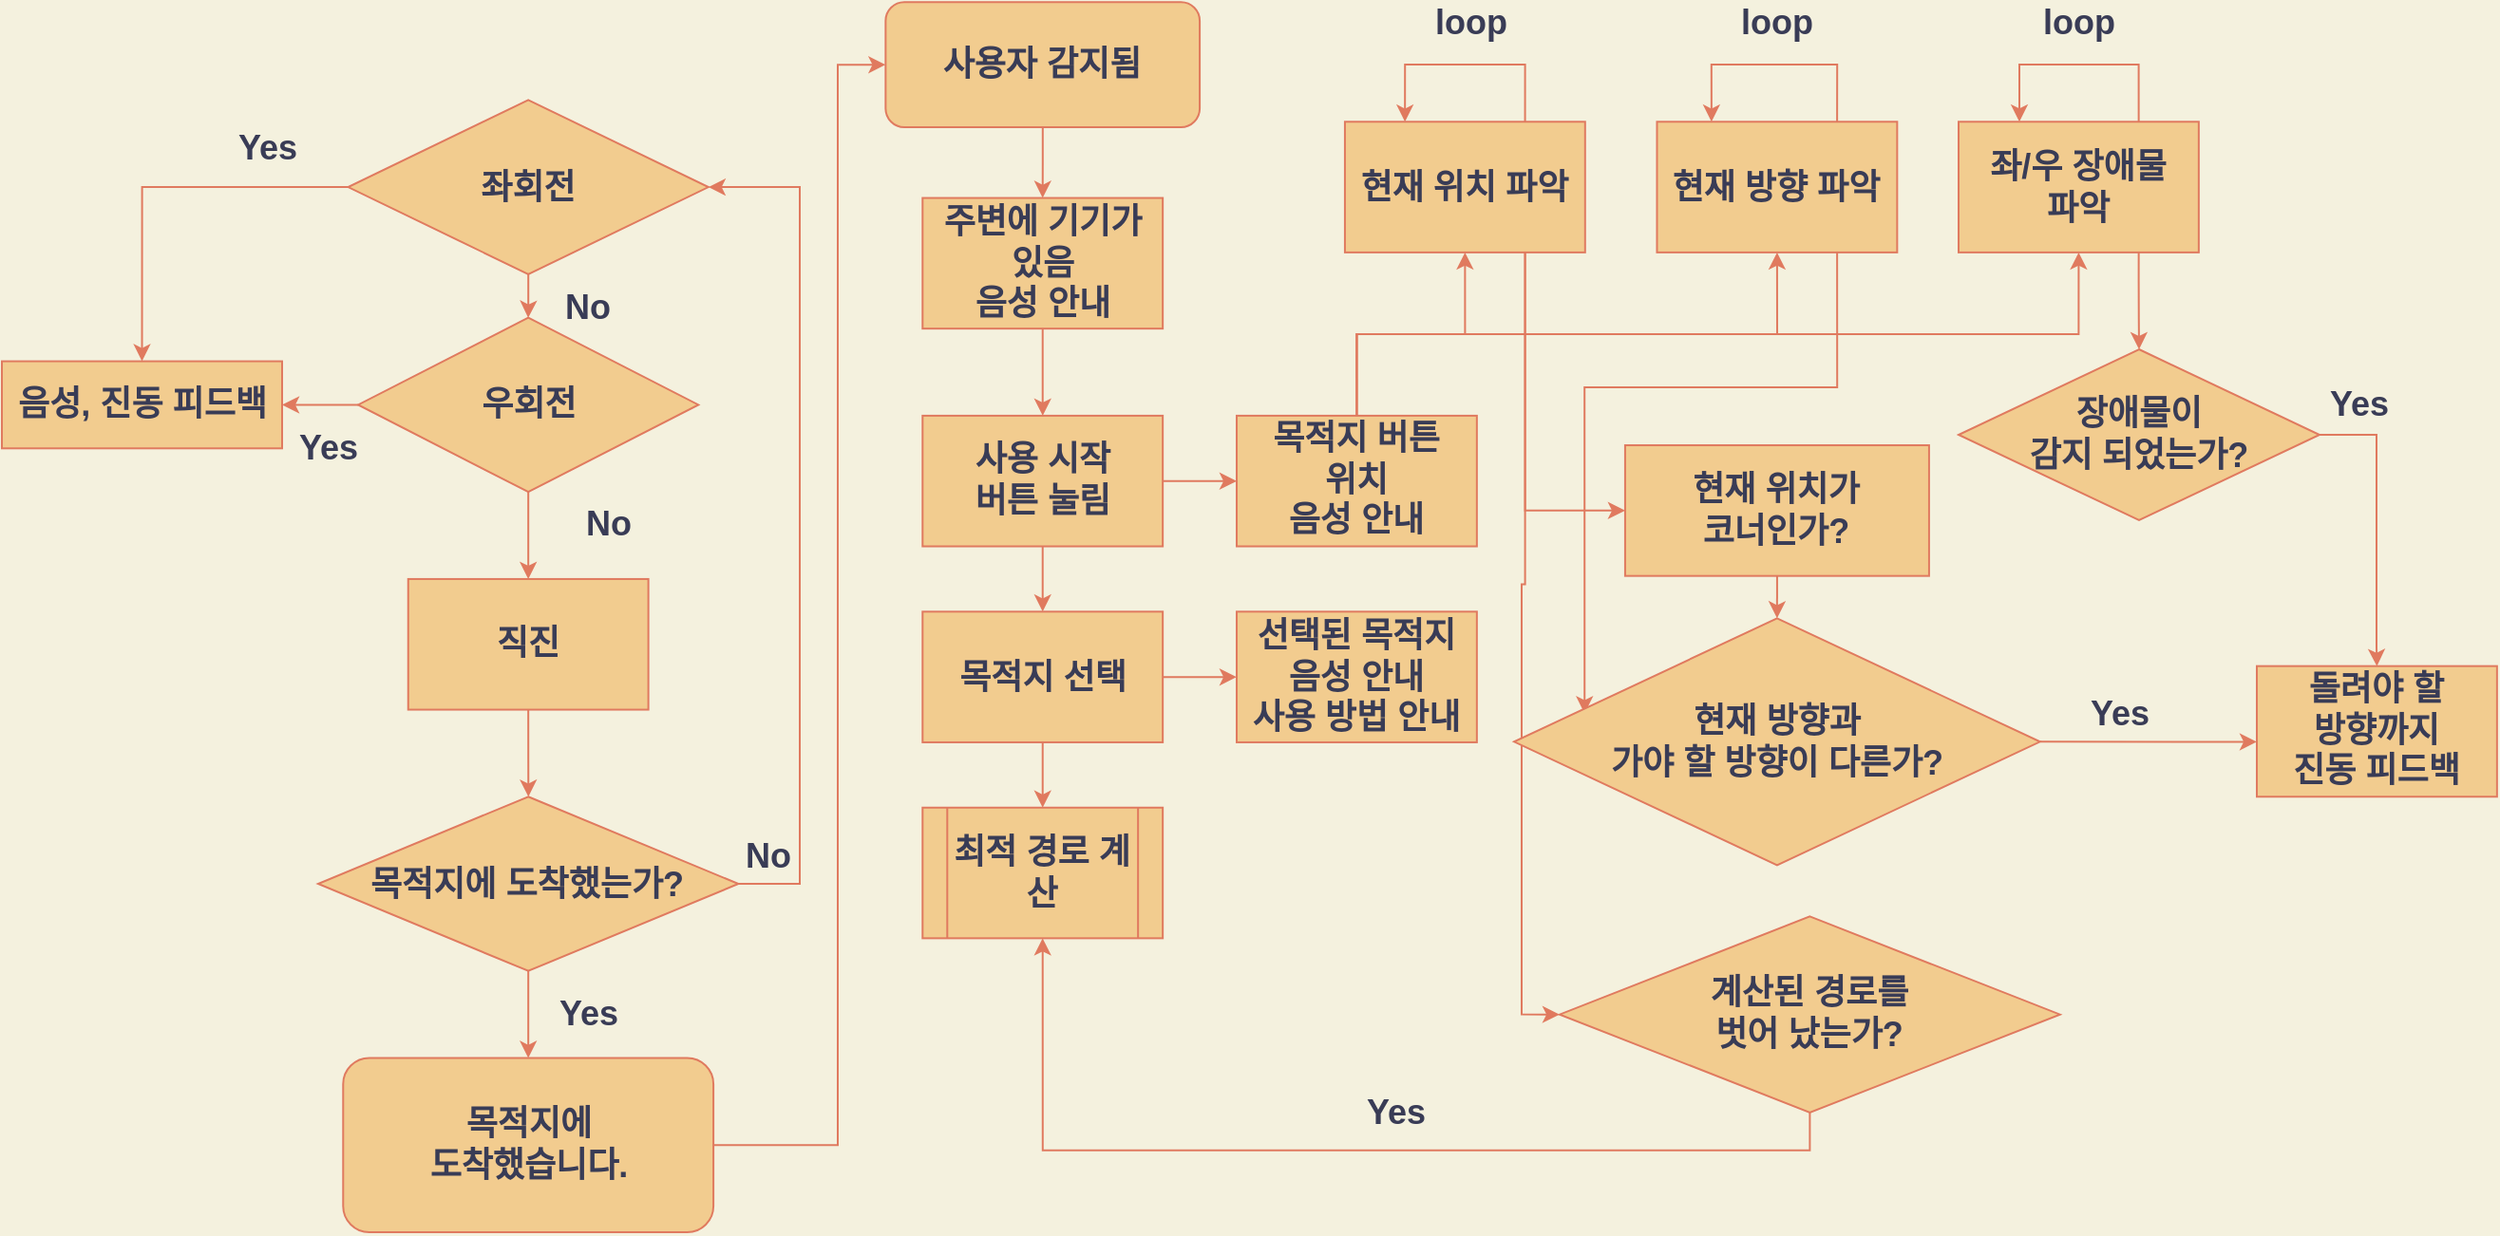 <mxfile version="18.1.1" type="github">
  <diagram id="C5RBs43oDa-KdzZeNtuy" name="Page-1">
    <mxGraphModel dx="2782" dy="2262" grid="1" gridSize="10" guides="1" tooltips="1" connect="1" arrows="1" fold="1" page="1" pageScale="1" pageWidth="827" pageHeight="1169" background="#F4F1DE" math="0" shadow="0">
      <root>
        <mxCell id="WIyWlLk6GJQsqaUBKTNV-0" />
        <mxCell id="WIyWlLk6GJQsqaUBKTNV-1" parent="WIyWlLk6GJQsqaUBKTNV-0" />
        <mxCell id="WIyWlLk6GJQsqaUBKTNV-3" value="사용자 감지됨" style="rounded=1;whiteSpace=wrap;html=1;fontSize=18;glass=0;strokeWidth=1;shadow=0;fillColor=#F2CC8F;strokeColor=#E07A5F;fontColor=#393C56;fontStyle=1;verticalAlign=middle;horizontal=1;" parent="WIyWlLk6GJQsqaUBKTNV-1" vertex="1">
          <mxGeometry x="105.18" y="-22.87" width="165.36" height="65.87" as="geometry" />
        </mxCell>
        <mxCell id="w0Yd1vq2z6F1_iMxDuXJ-2" value="사용 시작&lt;br style=&quot;font-size: 18px;&quot;&gt;버튼 눌림" style="rounded=0;whiteSpace=wrap;html=1;fillColor=#F2CC8F;strokeColor=#E07A5F;fontColor=#393C56;fontStyle=1;fontSize=18;verticalAlign=middle;horizontal=1;" parent="WIyWlLk6GJQsqaUBKTNV-1" vertex="1">
          <mxGeometry x="124.643" y="194.954" width="126.429" height="68.807" as="geometry" />
        </mxCell>
        <mxCell id="w0Yd1vq2z6F1_iMxDuXJ-4" value="목적지 선택" style="rounded=0;whiteSpace=wrap;html=1;fillColor=#F2CC8F;strokeColor=#E07A5F;fontColor=#393C56;fontStyle=1;fontSize=18;verticalAlign=middle;horizontal=1;" parent="WIyWlLk6GJQsqaUBKTNV-1" vertex="1">
          <mxGeometry x="124.643" y="298.165" width="126.429" height="68.807" as="geometry" />
        </mxCell>
        <mxCell id="w0Yd1vq2z6F1_iMxDuXJ-32" style="edgeStyle=orthogonalEdgeStyle;rounded=0;orthogonalLoop=1;jettySize=auto;html=1;exitX=0.5;exitY=1;exitDx=0;exitDy=0;entryX=0.5;entryY=0;entryDx=0;entryDy=0;strokeColor=#E07A5F;fontColor=#393C56;fontStyle=1;fontSize=18;verticalAlign=middle;horizontal=1;labelBackgroundColor=#F4F1DE;" parent="WIyWlLk6GJQsqaUBKTNV-1" source="w0Yd1vq2z6F1_iMxDuXJ-2" target="w0Yd1vq2z6F1_iMxDuXJ-4" edge="1">
          <mxGeometry relative="1" as="geometry" />
        </mxCell>
        <mxCell id="w0Yd1vq2z6F1_iMxDuXJ-6" value="최적 경로 계산" style="shape=process;whiteSpace=wrap;html=1;backgroundOutline=1;fillColor=#F2CC8F;strokeColor=#E07A5F;fontColor=#393C56;fontStyle=1;fontSize=18;verticalAlign=middle;horizontal=1;" parent="WIyWlLk6GJQsqaUBKTNV-1" vertex="1">
          <mxGeometry x="124.643" y="401.376" width="126.429" height="68.807" as="geometry" />
        </mxCell>
        <mxCell id="w0Yd1vq2z6F1_iMxDuXJ-34" style="edgeStyle=orthogonalEdgeStyle;rounded=0;orthogonalLoop=1;jettySize=auto;html=1;exitX=0.5;exitY=1;exitDx=0;exitDy=0;entryX=0.5;entryY=0;entryDx=0;entryDy=0;strokeColor=#E07A5F;fontColor=#393C56;fontStyle=1;fontSize=18;verticalAlign=middle;horizontal=1;labelBackgroundColor=#F4F1DE;" parent="WIyWlLk6GJQsqaUBKTNV-1" source="w0Yd1vq2z6F1_iMxDuXJ-4" target="w0Yd1vq2z6F1_iMxDuXJ-6" edge="1">
          <mxGeometry relative="1" as="geometry" />
        </mxCell>
        <mxCell id="w0Yd1vq2z6F1_iMxDuXJ-26" value="" style="edgeStyle=orthogonalEdgeStyle;rounded=0;orthogonalLoop=1;jettySize=auto;html=1;strokeColor=#E07A5F;fontColor=#393C56;fontStyle=1;fontSize=18;verticalAlign=middle;horizontal=1;labelBackgroundColor=#F4F1DE;" parent="WIyWlLk6GJQsqaUBKTNV-1" source="w0Yd1vq2z6F1_iMxDuXJ-23" target="w0Yd1vq2z6F1_iMxDuXJ-2" edge="1">
          <mxGeometry relative="1" as="geometry" />
        </mxCell>
        <mxCell id="w0Yd1vq2z6F1_iMxDuXJ-23" value="주변에 기기가 있음&lt;br style=&quot;font-size: 18px;&quot;&gt;음성 안내" style="rounded=0;whiteSpace=wrap;html=1;fillColor=#F2CC8F;strokeColor=#E07A5F;fontColor=#393C56;fontStyle=1;fontSize=18;verticalAlign=middle;horizontal=1;" parent="WIyWlLk6GJQsqaUBKTNV-1" vertex="1">
          <mxGeometry x="124.643" y="80.275" width="126.429" height="68.807" as="geometry" />
        </mxCell>
        <mxCell id="w0Yd1vq2z6F1_iMxDuXJ-22" value="" style="edgeStyle=orthogonalEdgeStyle;rounded=0;orthogonalLoop=1;jettySize=auto;html=1;entryX=0.5;entryY=0;entryDx=0;entryDy=0;strokeColor=#E07A5F;fontColor=#393C56;fontStyle=1;fontSize=18;verticalAlign=middle;horizontal=1;labelBackgroundColor=#F4F1DE;" parent="WIyWlLk6GJQsqaUBKTNV-1" source="WIyWlLk6GJQsqaUBKTNV-3" target="w0Yd1vq2z6F1_iMxDuXJ-23" edge="1">
          <mxGeometry relative="1" as="geometry">
            <mxPoint x="187.857" y="91.743" as="targetPoint" />
          </mxGeometry>
        </mxCell>
        <mxCell id="cZUZvH5OgQYUb_iR2aVf-11" style="edgeStyle=orthogonalEdgeStyle;rounded=0;orthogonalLoop=1;jettySize=auto;html=1;exitX=0.5;exitY=0;exitDx=0;exitDy=0;entryX=0.5;entryY=1;entryDx=0;entryDy=0;fontSize=18;labelBackgroundColor=#F4F1DE;strokeColor=#E07A5F;fontColor=#393C56;" parent="WIyWlLk6GJQsqaUBKTNV-1" source="w0Yd1vq2z6F1_iMxDuXJ-27" target="w0Yd1vq2z6F1_iMxDuXJ-35" edge="1">
          <mxGeometry relative="1" as="geometry" />
        </mxCell>
        <mxCell id="cZUZvH5OgQYUb_iR2aVf-16" style="edgeStyle=orthogonalEdgeStyle;rounded=0;orthogonalLoop=1;jettySize=auto;html=1;exitX=0.5;exitY=0;exitDx=0;exitDy=0;entryX=0.5;entryY=1;entryDx=0;entryDy=0;fontSize=18;labelBackgroundColor=#F4F1DE;strokeColor=#E07A5F;fontColor=#393C56;" parent="WIyWlLk6GJQsqaUBKTNV-1" source="w0Yd1vq2z6F1_iMxDuXJ-27" target="w0Yd1vq2z6F1_iMxDuXJ-37" edge="1">
          <mxGeometry relative="1" as="geometry" />
        </mxCell>
        <mxCell id="h-84ElggEFyVxn3MbFTl-1" style="edgeStyle=orthogonalEdgeStyle;rounded=0;orthogonalLoop=1;jettySize=auto;html=1;exitX=0.5;exitY=0;exitDx=0;exitDy=0;entryX=0.5;entryY=1;entryDx=0;entryDy=0;labelBackgroundColor=#F4F1DE;strokeColor=#E07A5F;fontColor=#393C56;" edge="1" parent="WIyWlLk6GJQsqaUBKTNV-1" source="w0Yd1vq2z6F1_iMxDuXJ-27" target="h-84ElggEFyVxn3MbFTl-0">
          <mxGeometry relative="1" as="geometry" />
        </mxCell>
        <mxCell id="w0Yd1vq2z6F1_iMxDuXJ-27" value="목적지 버튼&lt;br&gt;위치&lt;br style=&quot;font-size: 18px;&quot;&gt;음성 안내" style="whiteSpace=wrap;html=1;rounded=0;fillColor=#F2CC8F;strokeColor=#E07A5F;fontColor=#393C56;fontStyle=1;fontSize=18;verticalAlign=middle;horizontal=1;" parent="WIyWlLk6GJQsqaUBKTNV-1" vertex="1">
          <mxGeometry x="289.994" y="194.954" width="126.429" height="68.807" as="geometry" />
        </mxCell>
        <mxCell id="w0Yd1vq2z6F1_iMxDuXJ-28" value="" style="edgeStyle=orthogonalEdgeStyle;rounded=0;orthogonalLoop=1;jettySize=auto;html=1;strokeColor=#E07A5F;fontColor=#393C56;fontStyle=1;fontSize=18;verticalAlign=middle;horizontal=1;labelBackgroundColor=#F4F1DE;" parent="WIyWlLk6GJQsqaUBKTNV-1" source="w0Yd1vq2z6F1_iMxDuXJ-2" target="w0Yd1vq2z6F1_iMxDuXJ-27" edge="1">
          <mxGeometry relative="1" as="geometry">
            <Array as="points">
              <mxPoint x="280" y="230" />
              <mxPoint x="280" y="230" />
            </Array>
          </mxGeometry>
        </mxCell>
        <mxCell id="w0Yd1vq2z6F1_iMxDuXJ-30" value="선택된 목적지&lt;br style=&quot;font-size: 18px;&quot;&gt;음성 안내&lt;br style=&quot;font-size: 18px;&quot;&gt;사용 방법 안내" style="whiteSpace=wrap;html=1;rounded=0;fillColor=#F2CC8F;strokeColor=#E07A5F;fontColor=#393C56;fontStyle=1;fontSize=18;verticalAlign=middle;horizontal=1;" parent="WIyWlLk6GJQsqaUBKTNV-1" vertex="1">
          <mxGeometry x="289.994" y="298.165" width="126.429" height="68.807" as="geometry" />
        </mxCell>
        <mxCell id="w0Yd1vq2z6F1_iMxDuXJ-33" style="edgeStyle=orthogonalEdgeStyle;rounded=0;orthogonalLoop=1;jettySize=auto;html=1;entryX=0;entryY=0.5;entryDx=0;entryDy=0;strokeColor=#E07A5F;fontColor=#393C56;fontStyle=1;fontSize=18;verticalAlign=middle;horizontal=1;labelBackgroundColor=#F4F1DE;" parent="WIyWlLk6GJQsqaUBKTNV-1" source="w0Yd1vq2z6F1_iMxDuXJ-4" target="w0Yd1vq2z6F1_iMxDuXJ-30" edge="1">
          <mxGeometry relative="1" as="geometry" />
        </mxCell>
        <mxCell id="cZUZvH5OgQYUb_iR2aVf-14" style="edgeStyle=orthogonalEdgeStyle;rounded=0;orthogonalLoop=1;jettySize=auto;html=1;exitX=0.75;exitY=0;exitDx=0;exitDy=0;fontSize=18;entryX=0.25;entryY=0;entryDx=0;entryDy=0;labelBackgroundColor=#F4F1DE;strokeColor=#E07A5F;fontColor=#393C56;" parent="WIyWlLk6GJQsqaUBKTNV-1" source="w0Yd1vq2z6F1_iMxDuXJ-35" target="w0Yd1vq2z6F1_iMxDuXJ-35" edge="1">
          <mxGeometry relative="1" as="geometry">
            <mxPoint x="380" y="30" as="targetPoint" />
            <Array as="points">
              <mxPoint x="442" y="10" />
              <mxPoint x="379" y="10" />
            </Array>
          </mxGeometry>
        </mxCell>
        <mxCell id="cZUZvH5OgQYUb_iR2aVf-20" style="edgeStyle=orthogonalEdgeStyle;rounded=0;orthogonalLoop=1;jettySize=auto;html=1;exitX=0.75;exitY=1;exitDx=0;exitDy=0;entryX=0;entryY=0.5;entryDx=0;entryDy=0;fontSize=18;strokeColor=#E07A5F;labelBackgroundColor=#F4F1DE;fontColor=#393C56;" parent="WIyWlLk6GJQsqaUBKTNV-1" source="w0Yd1vq2z6F1_iMxDuXJ-35" target="cZUZvH5OgQYUb_iR2aVf-4" edge="1">
          <mxGeometry relative="1" as="geometry" />
        </mxCell>
        <mxCell id="cZUZvH5OgQYUb_iR2aVf-24" style="edgeStyle=orthogonalEdgeStyle;rounded=0;orthogonalLoop=1;jettySize=auto;html=1;exitX=0.75;exitY=1;exitDx=0;exitDy=0;entryX=0;entryY=0.5;entryDx=0;entryDy=0;fontSize=18;strokeColor=#E07A5F;labelBackgroundColor=#F4F1DE;fontColor=#393C56;" parent="WIyWlLk6GJQsqaUBKTNV-1" source="w0Yd1vq2z6F1_iMxDuXJ-35" target="w0Yd1vq2z6F1_iMxDuXJ-47" edge="1">
          <mxGeometry relative="1" as="geometry" />
        </mxCell>
        <mxCell id="w0Yd1vq2z6F1_iMxDuXJ-35" value="현재 위치 파악" style="whiteSpace=wrap;html=1;rounded=0;fillColor=#F2CC8F;strokeColor=#E07A5F;fontColor=#393C56;fontStyle=1;fontSize=18;verticalAlign=middle;horizontal=1;" parent="WIyWlLk6GJQsqaUBKTNV-1" vertex="1">
          <mxGeometry x="346.969" y="40.137" width="126.429" height="68.807" as="geometry" />
        </mxCell>
        <mxCell id="cZUZvH5OgQYUb_iR2aVf-17" style="edgeStyle=orthogonalEdgeStyle;rounded=0;orthogonalLoop=1;jettySize=auto;html=1;exitX=0.75;exitY=0;exitDx=0;exitDy=0;fontSize=18;entryX=0.227;entryY=0;entryDx=0;entryDy=0;entryPerimeter=0;labelBackgroundColor=#F4F1DE;strokeColor=#E07A5F;fontColor=#393C56;" parent="WIyWlLk6GJQsqaUBKTNV-1" source="w0Yd1vq2z6F1_iMxDuXJ-37" target="w0Yd1vq2z6F1_iMxDuXJ-37" edge="1">
          <mxGeometry relative="1" as="geometry">
            <mxPoint x="540" y="30" as="targetPoint" />
            <Array as="points">
              <mxPoint x="606" y="10" />
              <mxPoint x="540" y="10" />
            </Array>
          </mxGeometry>
        </mxCell>
        <mxCell id="cZUZvH5OgQYUb_iR2aVf-21" style="edgeStyle=orthogonalEdgeStyle;rounded=0;orthogonalLoop=1;jettySize=auto;html=1;exitX=0.75;exitY=1;exitDx=0;exitDy=0;entryX=0.134;entryY=0.385;entryDx=0;entryDy=0;entryPerimeter=0;fontSize=18;strokeColor=#E07A5F;labelBackgroundColor=#F4F1DE;fontColor=#393C56;" parent="WIyWlLk6GJQsqaUBKTNV-1" source="w0Yd1vq2z6F1_iMxDuXJ-37" target="w0Yd1vq2z6F1_iMxDuXJ-55" edge="1">
          <mxGeometry relative="1" as="geometry">
            <Array as="points">
              <mxPoint x="606" y="180" />
              <mxPoint x="473" y="180" />
            </Array>
          </mxGeometry>
        </mxCell>
        <mxCell id="w0Yd1vq2z6F1_iMxDuXJ-37" value="현재 방향 파악" style="whiteSpace=wrap;html=1;rounded=0;fillColor=#F2CC8F;strokeColor=#E07A5F;fontColor=#393C56;fontStyle=1;fontSize=18;verticalAlign=middle;horizontal=1;" parent="WIyWlLk6GJQsqaUBKTNV-1" vertex="1">
          <mxGeometry x="511.239" y="40.134" width="126.429" height="68.807" as="geometry" />
        </mxCell>
        <mxCell id="w0Yd1vq2z6F1_iMxDuXJ-42" value="loop" style="text;html=1;strokeColor=none;fillColor=none;align=center;verticalAlign=middle;whiteSpace=wrap;rounded=0;fontColor=#393C56;fontStyle=1;fontSize=18;horizontal=1;" parent="WIyWlLk6GJQsqaUBKTNV-1" vertex="1">
          <mxGeometry x="542.85" y="-23.001" width="63.214" height="22.936" as="geometry" />
        </mxCell>
        <mxCell id="cZUZvH5OgQYUb_iR2aVf-25" style="edgeStyle=orthogonalEdgeStyle;rounded=0;orthogonalLoop=1;jettySize=auto;html=1;exitX=0.5;exitY=1;exitDx=0;exitDy=0;entryX=0.5;entryY=1;entryDx=0;entryDy=0;fontSize=18;strokeColor=#E07A5F;labelBackgroundColor=#F4F1DE;fontColor=#393C56;" parent="WIyWlLk6GJQsqaUBKTNV-1" source="w0Yd1vq2z6F1_iMxDuXJ-47" target="w0Yd1vq2z6F1_iMxDuXJ-6" edge="1">
          <mxGeometry relative="1" as="geometry" />
        </mxCell>
        <mxCell id="w0Yd1vq2z6F1_iMxDuXJ-47" value="계산된 경로를&lt;br style=&quot;font-size: 18px;&quot;&gt;벗어 났는가?" style="rhombus;whiteSpace=wrap;html=1;fillColor=#F2CC8F;strokeColor=#E07A5F;fontColor=#393C56;fontStyle=1;fontSize=18;verticalAlign=middle;horizontal=1;" parent="WIyWlLk6GJQsqaUBKTNV-1" vertex="1">
          <mxGeometry x="460.003" y="458.714" width="263.393" height="103.211" as="geometry" />
        </mxCell>
        <mxCell id="w0Yd1vq2z6F1_iMxDuXJ-55" value="현재 방향과&lt;br style=&quot;font-size: 18px;&quot;&gt;가야 할 방향이 다른가?" style="rhombus;whiteSpace=wrap;html=1;fillColor=#F2CC8F;strokeColor=#E07A5F;fontColor=#393C56;fontStyle=1;fontSize=18;verticalAlign=middle;horizontal=1;" parent="WIyWlLk6GJQsqaUBKTNV-1" vertex="1">
          <mxGeometry x="436.03" y="301.67" width="276.85" height="130" as="geometry" />
        </mxCell>
        <mxCell id="w0Yd1vq2z6F1_iMxDuXJ-58" value="돌려야 할&lt;br&gt;방향까지&lt;br style=&quot;font-size: 18px;&quot;&gt;진동 피드백" style="whiteSpace=wrap;html=1;fillColor=#F2CC8F;strokeColor=#E07A5F;fontColor=#393C56;fontStyle=1;fontSize=18;verticalAlign=middle;horizontal=1;" parent="WIyWlLk6GJQsqaUBKTNV-1" vertex="1">
          <mxGeometry x="827.001" y="326.83" width="126.429" height="68.807" as="geometry" />
        </mxCell>
        <mxCell id="w0Yd1vq2z6F1_iMxDuXJ-60" value="좌회전" style="rhombus;whiteSpace=wrap;html=1;fillColor=#F2CC8F;strokeColor=#E07A5F;fontColor=#393C56;fontStyle=1;fontSize=18;verticalAlign=middle;horizontal=1;" parent="WIyWlLk6GJQsqaUBKTNV-1" vertex="1">
          <mxGeometry x="-177.732" y="28.67" width="189.643" height="91.743" as="geometry" />
        </mxCell>
        <mxCell id="w0Yd1vq2z6F1_iMxDuXJ-59" value="" style="edgeStyle=orthogonalEdgeStyle;rounded=0;orthogonalLoop=1;jettySize=auto;html=1;strokeColor=#E07A5F;fontColor=#393C56;fontStyle=1;fontSize=18;verticalAlign=middle;horizontal=1;labelBackgroundColor=#F4F1DE;exitX=1;exitY=0.5;exitDx=0;exitDy=0;" parent="WIyWlLk6GJQsqaUBKTNV-1" source="w0Yd1vq2z6F1_iMxDuXJ-55" target="w0Yd1vq2z6F1_iMxDuXJ-58" edge="1">
          <mxGeometry relative="1" as="geometry">
            <Array as="points">
              <mxPoint x="790" y="367" />
              <mxPoint x="790" y="367" />
            </Array>
          </mxGeometry>
        </mxCell>
        <mxCell id="w0Yd1vq2z6F1_iMxDuXJ-63" value="우회전" style="rhombus;whiteSpace=wrap;html=1;fillColor=#F2CC8F;strokeColor=#E07A5F;fontColor=#393C56;fontStyle=1;fontSize=18;verticalAlign=middle;horizontal=1;" parent="WIyWlLk6GJQsqaUBKTNV-1" vertex="1">
          <mxGeometry x="-172.464" y="143.349" width="179.107" height="91.743" as="geometry" />
        </mxCell>
        <mxCell id="w0Yd1vq2z6F1_iMxDuXJ-64" value="" style="edgeStyle=orthogonalEdgeStyle;rounded=0;orthogonalLoop=1;jettySize=auto;html=1;strokeColor=#E07A5F;fontColor=#393C56;fontStyle=1;fontSize=18;verticalAlign=middle;horizontal=1;labelBackgroundColor=#F4F1DE;" parent="WIyWlLk6GJQsqaUBKTNV-1" source="w0Yd1vq2z6F1_iMxDuXJ-60" target="w0Yd1vq2z6F1_iMxDuXJ-63" edge="1">
          <mxGeometry relative="1" as="geometry" />
        </mxCell>
        <mxCell id="w0Yd1vq2z6F1_iMxDuXJ-74" style="edgeStyle=orthogonalEdgeStyle;rounded=0;orthogonalLoop=1;jettySize=auto;html=1;exitX=0;exitY=0.5;exitDx=0;exitDy=0;strokeColor=#E07A5F;fontColor=#393C56;fontStyle=1;fontSize=18;verticalAlign=middle;horizontal=1;labelBackgroundColor=#F4F1DE;" parent="WIyWlLk6GJQsqaUBKTNV-1" edge="1">
          <mxGeometry relative="1" as="geometry">
            <mxPoint x="-178.435" y="303.517" as="targetPoint" />
            <mxPoint x="-177.732" y="303.899" as="sourcePoint" />
          </mxGeometry>
        </mxCell>
        <mxCell id="w0Yd1vq2z6F1_iMxDuXJ-67" value="No" style="text;html=1;strokeColor=none;fillColor=none;align=center;verticalAlign=middle;whiteSpace=wrap;rounded=0;fontColor=#393C56;fontStyle=1;fontSize=18;horizontal=1;" parent="WIyWlLk6GJQsqaUBKTNV-1" vertex="1">
          <mxGeometry x="-82.911" y="120.413" width="63.214" height="34.404" as="geometry" />
        </mxCell>
        <mxCell id="w0Yd1vq2z6F1_iMxDuXJ-85" value="" style="edgeStyle=orthogonalEdgeStyle;rounded=0;orthogonalLoop=1;jettySize=auto;html=1;exitX=0.5;exitY=1;exitDx=0;exitDy=0;strokeColor=#E07A5F;fontColor=#393C56;fontStyle=1;fontSize=18;verticalAlign=middle;horizontal=1;labelBackgroundColor=#F4F1DE;" parent="WIyWlLk6GJQsqaUBKTNV-1" source="w0Yd1vq2z6F1_iMxDuXJ-63" target="w0Yd1vq2z6F1_iMxDuXJ-84" edge="1">
          <mxGeometry relative="1" as="geometry" />
        </mxCell>
        <mxCell id="w0Yd1vq2z6F1_iMxDuXJ-70" value="No" style="text;html=1;strokeColor=none;fillColor=none;align=center;verticalAlign=middle;whiteSpace=wrap;rounded=0;fontColor=#393C56;fontStyle=1;fontSize=18;horizontal=1;" parent="WIyWlLk6GJQsqaUBKTNV-1" vertex="1">
          <mxGeometry x="-72.375" y="235.092" width="63.214" height="34.404" as="geometry" />
        </mxCell>
        <mxCell id="w0Yd1vq2z6F1_iMxDuXJ-72" value="음성, 진동 피드백" style="rounded=0;whiteSpace=wrap;html=1;fillColor=#F2CC8F;strokeColor=#E07A5F;fontColor=#393C56;fontStyle=1;fontSize=18;verticalAlign=middle;horizontal=1;" parent="WIyWlLk6GJQsqaUBKTNV-1" vertex="1">
          <mxGeometry x="-360" y="166.284" width="147.5" height="45.872" as="geometry" />
        </mxCell>
        <mxCell id="w0Yd1vq2z6F1_iMxDuXJ-71" style="edgeStyle=orthogonalEdgeStyle;rounded=0;orthogonalLoop=1;jettySize=auto;html=1;exitX=0;exitY=0.5;exitDx=0;exitDy=0;entryX=0.5;entryY=0;entryDx=0;entryDy=0;strokeColor=#E07A5F;fontColor=#393C56;fontStyle=1;fontSize=18;verticalAlign=middle;horizontal=1;labelBackgroundColor=#F4F1DE;" parent="WIyWlLk6GJQsqaUBKTNV-1" source="w0Yd1vq2z6F1_iMxDuXJ-60" target="w0Yd1vq2z6F1_iMxDuXJ-72" edge="1">
          <mxGeometry relative="1" as="geometry">
            <mxPoint x="-219.875" y="74.159" as="targetPoint" />
          </mxGeometry>
        </mxCell>
        <mxCell id="w0Yd1vq2z6F1_iMxDuXJ-76" value="Yes" style="text;html=1;strokeColor=none;fillColor=none;align=center;verticalAlign=middle;whiteSpace=wrap;rounded=0;fontColor=#393C56;fontStyle=1;fontSize=18;horizontal=1;" parent="WIyWlLk6GJQsqaUBKTNV-1" vertex="1">
          <mxGeometry x="-240.946" y="43.005" width="42.143" height="22.936" as="geometry" />
        </mxCell>
        <mxCell id="w0Yd1vq2z6F1_iMxDuXJ-77" value="Yes" style="text;html=1;strokeColor=none;fillColor=none;align=center;verticalAlign=middle;whiteSpace=wrap;rounded=0;fontColor=#393C56;fontStyle=1;fontSize=18;horizontal=1;" parent="WIyWlLk6GJQsqaUBKTNV-1" vertex="1">
          <mxGeometry x="-209.339" y="200.688" width="42.143" height="22.936" as="geometry" />
        </mxCell>
        <mxCell id="w0Yd1vq2z6F1_iMxDuXJ-82" style="edgeStyle=orthogonalEdgeStyle;rounded=0;orthogonalLoop=1;jettySize=auto;html=1;exitX=1;exitY=0.5;exitDx=0;exitDy=0;entryX=1;entryY=0.5;entryDx=0;entryDy=0;strokeColor=#E07A5F;fontColor=#393C56;fontStyle=1;fontSize=18;verticalAlign=middle;horizontal=1;labelBackgroundColor=#F4F1DE;" parent="WIyWlLk6GJQsqaUBKTNV-1" source="w0Yd1vq2z6F1_iMxDuXJ-78" target="w0Yd1vq2z6F1_iMxDuXJ-60" edge="1">
          <mxGeometry relative="1" as="geometry">
            <Array as="points">
              <mxPoint x="60" y="442" />
              <mxPoint x="60" y="74" />
            </Array>
          </mxGeometry>
        </mxCell>
        <mxCell id="w0Yd1vq2z6F1_iMxDuXJ-78" value="목적지에 도착했는가?" style="rhombus;whiteSpace=wrap;html=1;fillColor=#F2CC8F;strokeColor=#E07A5F;fontColor=#393C56;fontStyle=1;fontSize=18;verticalAlign=middle;horizontal=1;" parent="WIyWlLk6GJQsqaUBKTNV-1" vertex="1">
          <mxGeometry x="-193.536" y="395.642" width="221.25" height="91.743" as="geometry" />
        </mxCell>
        <mxCell id="w0Yd1vq2z6F1_iMxDuXJ-73" style="edgeStyle=orthogonalEdgeStyle;rounded=0;orthogonalLoop=1;jettySize=auto;html=1;exitX=0;exitY=0.5;exitDx=0;exitDy=0;entryX=1;entryY=0.5;entryDx=0;entryDy=0;strokeColor=#E07A5F;fontColor=#393C56;fontStyle=1;fontSize=18;verticalAlign=middle;horizontal=1;labelBackgroundColor=#F4F1DE;" parent="WIyWlLk6GJQsqaUBKTNV-1" source="w0Yd1vq2z6F1_iMxDuXJ-63" target="w0Yd1vq2z6F1_iMxDuXJ-72" edge="1">
          <mxGeometry relative="1" as="geometry" />
        </mxCell>
        <mxCell id="w0Yd1vq2z6F1_iMxDuXJ-83" value="No" style="text;html=1;strokeColor=none;fillColor=none;align=center;verticalAlign=middle;whiteSpace=wrap;rounded=0;fontColor=#393C56;fontStyle=1;fontSize=18;horizontal=1;" parent="WIyWlLk6GJQsqaUBKTNV-1" vertex="1">
          <mxGeometry x="11.913" y="409.998" width="63.214" height="34.404" as="geometry" />
        </mxCell>
        <mxCell id="w0Yd1vq2z6F1_iMxDuXJ-84" value="직진" style="whiteSpace=wrap;html=1;fillColor=#F2CC8F;strokeColor=#E07A5F;fontColor=#393C56;fontStyle=1;fontSize=18;verticalAlign=middle;horizontal=1;" parent="WIyWlLk6GJQsqaUBKTNV-1" vertex="1">
          <mxGeometry x="-146.125" y="280.963" width="126.429" height="68.807" as="geometry" />
        </mxCell>
        <mxCell id="w0Yd1vq2z6F1_iMxDuXJ-79" value="" style="edgeStyle=orthogonalEdgeStyle;rounded=0;orthogonalLoop=1;jettySize=auto;html=1;exitX=0.5;exitY=1;exitDx=0;exitDy=0;strokeColor=#E07A5F;fontColor=#393C56;fontStyle=1;fontSize=18;verticalAlign=middle;horizontal=1;labelBackgroundColor=#F4F1DE;" parent="WIyWlLk6GJQsqaUBKTNV-1" source="w0Yd1vq2z6F1_iMxDuXJ-84" target="w0Yd1vq2z6F1_iMxDuXJ-78" edge="1">
          <mxGeometry relative="1" as="geometry">
            <mxPoint x="-82.911" y="349.771" as="sourcePoint" />
          </mxGeometry>
        </mxCell>
        <mxCell id="w0Yd1vq2z6F1_iMxDuXJ-87" value="Yes" style="text;html=1;strokeColor=none;fillColor=none;align=center;verticalAlign=middle;whiteSpace=wrap;rounded=0;fontColor=#393C56;fontStyle=1;fontSize=18;horizontal=1;" parent="WIyWlLk6GJQsqaUBKTNV-1" vertex="1">
          <mxGeometry x="-72.375" y="498.853" width="42.143" height="22.936" as="geometry" />
        </mxCell>
        <mxCell id="cZUZvH5OgQYUb_iR2aVf-9" style="edgeStyle=orthogonalEdgeStyle;rounded=0;orthogonalLoop=1;jettySize=auto;html=1;exitX=1;exitY=0.5;exitDx=0;exitDy=0;entryX=0;entryY=0.5;entryDx=0;entryDy=0;fontSize=18;labelBackgroundColor=#F4F1DE;strokeColor=#E07A5F;fontColor=#393C56;" parent="WIyWlLk6GJQsqaUBKTNV-1" source="w0Yd1vq2z6F1_iMxDuXJ-91" target="WIyWlLk6GJQsqaUBKTNV-3" edge="1">
          <mxGeometry relative="1" as="geometry">
            <Array as="points">
              <mxPoint x="80" y="579" />
              <mxPoint x="80" y="10" />
            </Array>
          </mxGeometry>
        </mxCell>
        <mxCell id="w0Yd1vq2z6F1_iMxDuXJ-91" value="목적지에&lt;br style=&quot;font-size: 18px;&quot;&gt;도착했습니다." style="rounded=1;whiteSpace=wrap;html=1;fillColor=#F2CC8F;strokeColor=#E07A5F;fontColor=#393C56;fontStyle=1;fontSize=18;verticalAlign=middle;horizontal=1;" parent="WIyWlLk6GJQsqaUBKTNV-1" vertex="1">
          <mxGeometry x="-180.366" y="533.257" width="194.911" height="91.743" as="geometry" />
        </mxCell>
        <mxCell id="w0Yd1vq2z6F1_iMxDuXJ-92" style="edgeStyle=orthogonalEdgeStyle;rounded=0;orthogonalLoop=1;jettySize=auto;html=1;exitX=0.5;exitY=1;exitDx=0;exitDy=0;entryX=0.5;entryY=0;entryDx=0;entryDy=0;strokeColor=#E07A5F;fontColor=#393C56;fontStyle=1;fontSize=18;verticalAlign=middle;horizontal=1;labelBackgroundColor=#F4F1DE;" parent="WIyWlLk6GJQsqaUBKTNV-1" source="w0Yd1vq2z6F1_iMxDuXJ-78" target="w0Yd1vq2z6F1_iMxDuXJ-91" edge="1">
          <mxGeometry relative="1" as="geometry" />
        </mxCell>
        <mxCell id="cZUZvH5OgQYUb_iR2aVf-6" style="edgeStyle=orthogonalEdgeStyle;rounded=0;orthogonalLoop=1;jettySize=auto;html=1;exitX=0.5;exitY=1;exitDx=0;exitDy=0;entryX=0.5;entryY=0;entryDx=0;entryDy=0;fontSize=18;labelBackgroundColor=#F4F1DE;strokeColor=#E07A5F;fontColor=#393C56;" parent="WIyWlLk6GJQsqaUBKTNV-1" source="cZUZvH5OgQYUb_iR2aVf-4" target="w0Yd1vq2z6F1_iMxDuXJ-55" edge="1">
          <mxGeometry relative="1" as="geometry" />
        </mxCell>
        <mxCell id="cZUZvH5OgQYUb_iR2aVf-4" value="현재 위치가&lt;br&gt;코너인가?" style="whiteSpace=wrap;html=1;rounded=0;fillColor=#F2CC8F;strokeColor=#E07A5F;fontColor=#393C56;fontStyle=1;fontSize=18;verticalAlign=middle;horizontal=1;" parent="WIyWlLk6GJQsqaUBKTNV-1" vertex="1">
          <mxGeometry x="494.46" y="210.52" width="160" height="68.81" as="geometry" />
        </mxCell>
        <mxCell id="cZUZvH5OgQYUb_iR2aVf-7" value="Yes" style="text;html=1;strokeColor=none;fillColor=none;align=center;verticalAlign=middle;whiteSpace=wrap;rounded=0;fontColor=#393C56;fontStyle=1;fontSize=18;horizontal=1;" parent="WIyWlLk6GJQsqaUBKTNV-1" vertex="1">
          <mxGeometry x="734.039" y="351.672" width="42.143" as="geometry" />
        </mxCell>
        <mxCell id="cZUZvH5OgQYUb_iR2aVf-15" value="loop" style="text;html=1;strokeColor=none;fillColor=none;align=center;verticalAlign=middle;whiteSpace=wrap;rounded=0;fontColor=#393C56;fontStyle=1;fontSize=18;horizontal=1;" parent="WIyWlLk6GJQsqaUBKTNV-1" vertex="1">
          <mxGeometry x="382.0" y="-23.001" width="63.214" height="22.936" as="geometry" />
        </mxCell>
        <mxCell id="w0Yd1vq2z6F1_iMxDuXJ-53" value="Yes" style="text;html=1;strokeColor=none;fillColor=none;align=center;verticalAlign=middle;whiteSpace=wrap;rounded=0;fontColor=#393C56;fontStyle=1;fontSize=18;horizontal=1;" parent="WIyWlLk6GJQsqaUBKTNV-1" vertex="1">
          <mxGeometry x="352.999" y="561.922" width="42.143" as="geometry" />
        </mxCell>
        <mxCell id="h-84ElggEFyVxn3MbFTl-4" style="edgeStyle=orthogonalEdgeStyle;rounded=0;orthogonalLoop=1;jettySize=auto;html=1;exitX=0.75;exitY=0;exitDx=0;exitDy=0;entryX=0.25;entryY=0;entryDx=0;entryDy=0;labelBackgroundColor=#F4F1DE;strokeColor=#E07A5F;fontColor=#393C56;" edge="1" parent="WIyWlLk6GJQsqaUBKTNV-1" source="h-84ElggEFyVxn3MbFTl-0" target="h-84ElggEFyVxn3MbFTl-0">
          <mxGeometry relative="1" as="geometry">
            <mxPoint x="700" y="20" as="targetPoint" />
            <Array as="points">
              <mxPoint x="765" y="10" />
              <mxPoint x="702" y="10" />
              <mxPoint x="702" y="40" />
            </Array>
          </mxGeometry>
        </mxCell>
        <mxCell id="h-84ElggEFyVxn3MbFTl-12" style="edgeStyle=orthogonalEdgeStyle;curved=0;rounded=1;sketch=0;orthogonalLoop=1;jettySize=auto;html=1;exitX=0.75;exitY=1;exitDx=0;exitDy=0;entryX=0.5;entryY=0;entryDx=0;entryDy=0;fontColor=#393C56;strokeColor=#E07A5F;fillColor=#F2CC8F;" edge="1" parent="WIyWlLk6GJQsqaUBKTNV-1" source="h-84ElggEFyVxn3MbFTl-0" target="h-84ElggEFyVxn3MbFTl-6">
          <mxGeometry relative="1" as="geometry" />
        </mxCell>
        <mxCell id="h-84ElggEFyVxn3MbFTl-0" value="좌/우 장애물&lt;br&gt;파악" style="whiteSpace=wrap;html=1;rounded=0;fillColor=#F2CC8F;strokeColor=#E07A5F;fontColor=#393C56;fontStyle=1;fontSize=18;verticalAlign=middle;horizontal=1;" vertex="1" parent="WIyWlLk6GJQsqaUBKTNV-1">
          <mxGeometry x="669.999" y="40.134" width="126.429" height="68.807" as="geometry" />
        </mxCell>
        <mxCell id="h-84ElggEFyVxn3MbFTl-3" value="loop" style="text;html=1;strokeColor=none;fillColor=none;align=center;verticalAlign=middle;whiteSpace=wrap;rounded=0;fontColor=#393C56;fontStyle=1;fontSize=18;horizontal=1;" vertex="1" parent="WIyWlLk6GJQsqaUBKTNV-1">
          <mxGeometry x="701.61" y="-23.001" width="63.214" height="22.936" as="geometry" />
        </mxCell>
        <mxCell id="h-84ElggEFyVxn3MbFTl-10" style="edgeStyle=orthogonalEdgeStyle;rounded=0;orthogonalLoop=1;jettySize=auto;html=1;exitX=1;exitY=0.5;exitDx=0;exitDy=0;entryX=0.5;entryY=0;entryDx=0;entryDy=0;labelBackgroundColor=#F4F1DE;strokeColor=#E07A5F;fontColor=#393C56;" edge="1" parent="WIyWlLk6GJQsqaUBKTNV-1" source="h-84ElggEFyVxn3MbFTl-6" target="w0Yd1vq2z6F1_iMxDuXJ-58">
          <mxGeometry relative="1" as="geometry">
            <Array as="points">
              <mxPoint x="890" y="205" />
              <mxPoint x="890" y="317" />
            </Array>
          </mxGeometry>
        </mxCell>
        <mxCell id="h-84ElggEFyVxn3MbFTl-6" value="장애물이&lt;br&gt;감지 되었는가?" style="rhombus;whiteSpace=wrap;html=1;fontSize=18;fillColor=#F2CC8F;strokeColor=#E07A5F;fontColor=#393C56;rounded=0;fontStyle=1;" vertex="1" parent="WIyWlLk6GJQsqaUBKTNV-1">
          <mxGeometry x="670" y="160" width="190" height="90" as="geometry" />
        </mxCell>
        <mxCell id="h-84ElggEFyVxn3MbFTl-11" value="Yes" style="text;html=1;strokeColor=none;fillColor=none;align=center;verticalAlign=middle;whiteSpace=wrap;rounded=0;fontColor=#393C56;fontStyle=1;fontSize=18;horizontal=1;" vertex="1" parent="WIyWlLk6GJQsqaUBKTNV-1">
          <mxGeometry x="859.999" y="189.222" width="42.143" as="geometry" />
        </mxCell>
      </root>
    </mxGraphModel>
  </diagram>
</mxfile>

